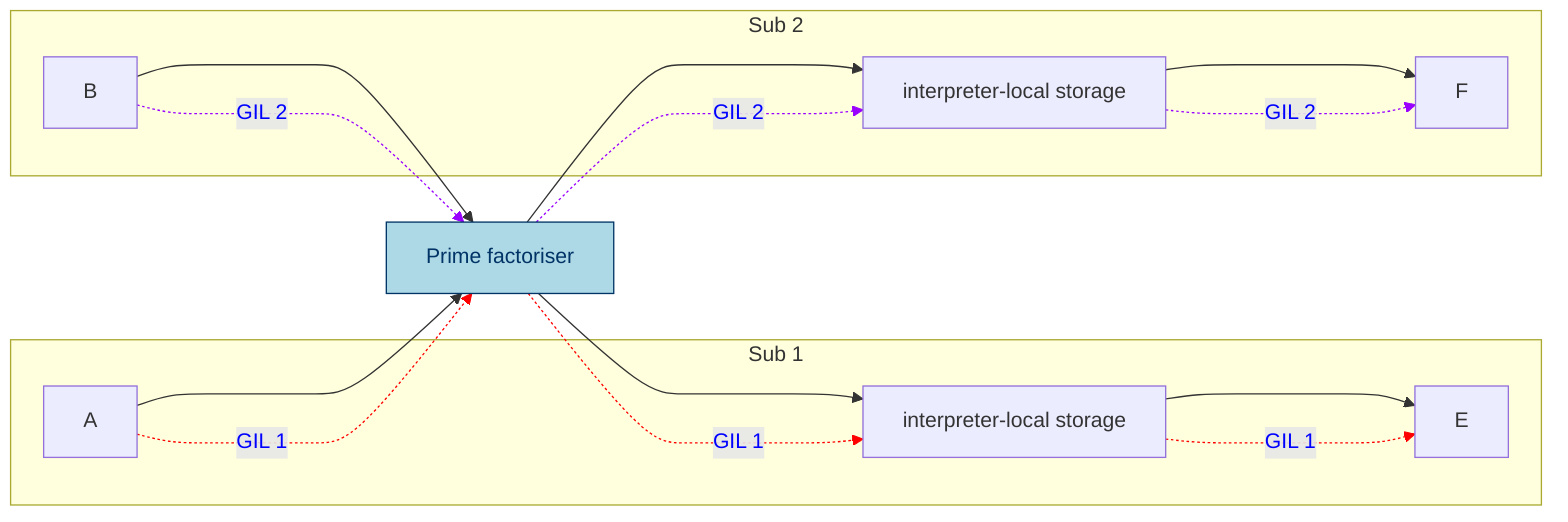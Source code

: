 graph LR
     subgraph Sub 1
       A[A]
       D1[interpreter-local storage]
       E[E]
     end

     subgraph Sub 2
       B[B]
       D2[interpreter-local storage]
       F[F]
     end

     C[Prime factoriser]:::imm

     A ----> C
     B ----> C
     C ----> D1
     C ----> D2
     D1 ----> E
     D2 ----> F
     A -. GIL 1 .-> C
     C -. GIL 1 .-> D1
     D1 -. GIL 1 .-> E
     B -. GIL 2 .-> C
     C -. GIL 2 .-> D2
     D2 -. GIL 2 .-> F

     classDef imm fill:#ADD8E6,stroke:#003366,stroke-width:1px,color:#003366;
     classDef fake_imm fill:#aaa,stroke:#000,stroke-width:1px;
     linkStyle 6,7,8 stroke:#f00,stroke-width:1px,color:blue;
     linkStyle 9,10,11 stroke:#90f,stroke-width:1px,color:blue;
